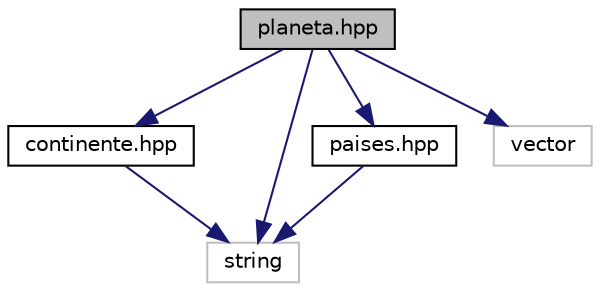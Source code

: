 digraph "planeta.hpp"
{
 // LATEX_PDF_SIZE
  edge [fontname="Helvetica",fontsize="10",labelfontname="Helvetica",labelfontsize="10"];
  node [fontname="Helvetica",fontsize="10",shape=record];
  Node1 [label="planeta.hpp",height=0.2,width=0.4,color="black", fillcolor="grey75", style="filled", fontcolor="black",tooltip="Se realizan las declaraciones de la clase Planeta, sus métdos y atributos."];
  Node1 -> Node2 [color="midnightblue",fontsize="10",style="solid",fontname="Helvetica"];
  Node2 [label="continente.hpp",height=0.2,width=0.4,color="black", fillcolor="white", style="filled",URL="$continente_8hpp.html",tooltip="Se realizan las declaraciones de la clase Planeta, sus métdos y atributos."];
  Node2 -> Node3 [color="midnightblue",fontsize="10",style="solid",fontname="Helvetica"];
  Node3 [label="string",height=0.2,width=0.4,color="grey75", fillcolor="white", style="filled",tooltip=" "];
  Node1 -> Node4 [color="midnightblue",fontsize="10",style="solid",fontname="Helvetica"];
  Node4 [label="paises.hpp",height=0.2,width=0.4,color="black", fillcolor="white", style="filled",URL="$paises_8hpp.html",tooltip="Se realizan las declaraciones de las diferentes clases relacionadas con países, sus métdos y atributo..."];
  Node4 -> Node3 [color="midnightblue",fontsize="10",style="solid",fontname="Helvetica"];
  Node1 -> Node3 [color="midnightblue",fontsize="10",style="solid",fontname="Helvetica"];
  Node1 -> Node5 [color="midnightblue",fontsize="10",style="solid",fontname="Helvetica"];
  Node5 [label="vector",height=0.2,width=0.4,color="grey75", fillcolor="white", style="filled",tooltip=" "];
}
